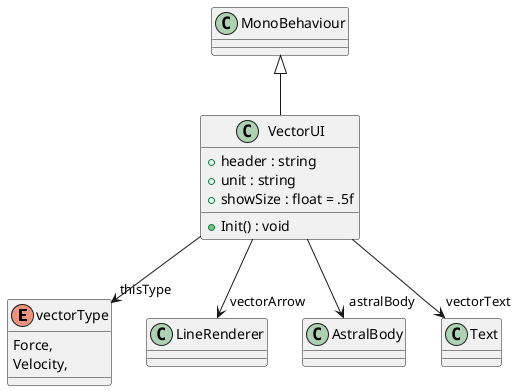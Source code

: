 @startuml
enum vectorType {
    Force,
    Velocity,
}
class VectorUI {
    + header : string
    + unit : string
    + showSize : float = .5f
    + Init() : void
}
MonoBehaviour <|-- VectorUI
VectorUI --> "vectorArrow" LineRenderer
VectorUI --> "astralBody" AstralBody
VectorUI --> "vectorText" Text
VectorUI --> "thisType" vectorType
@enduml
